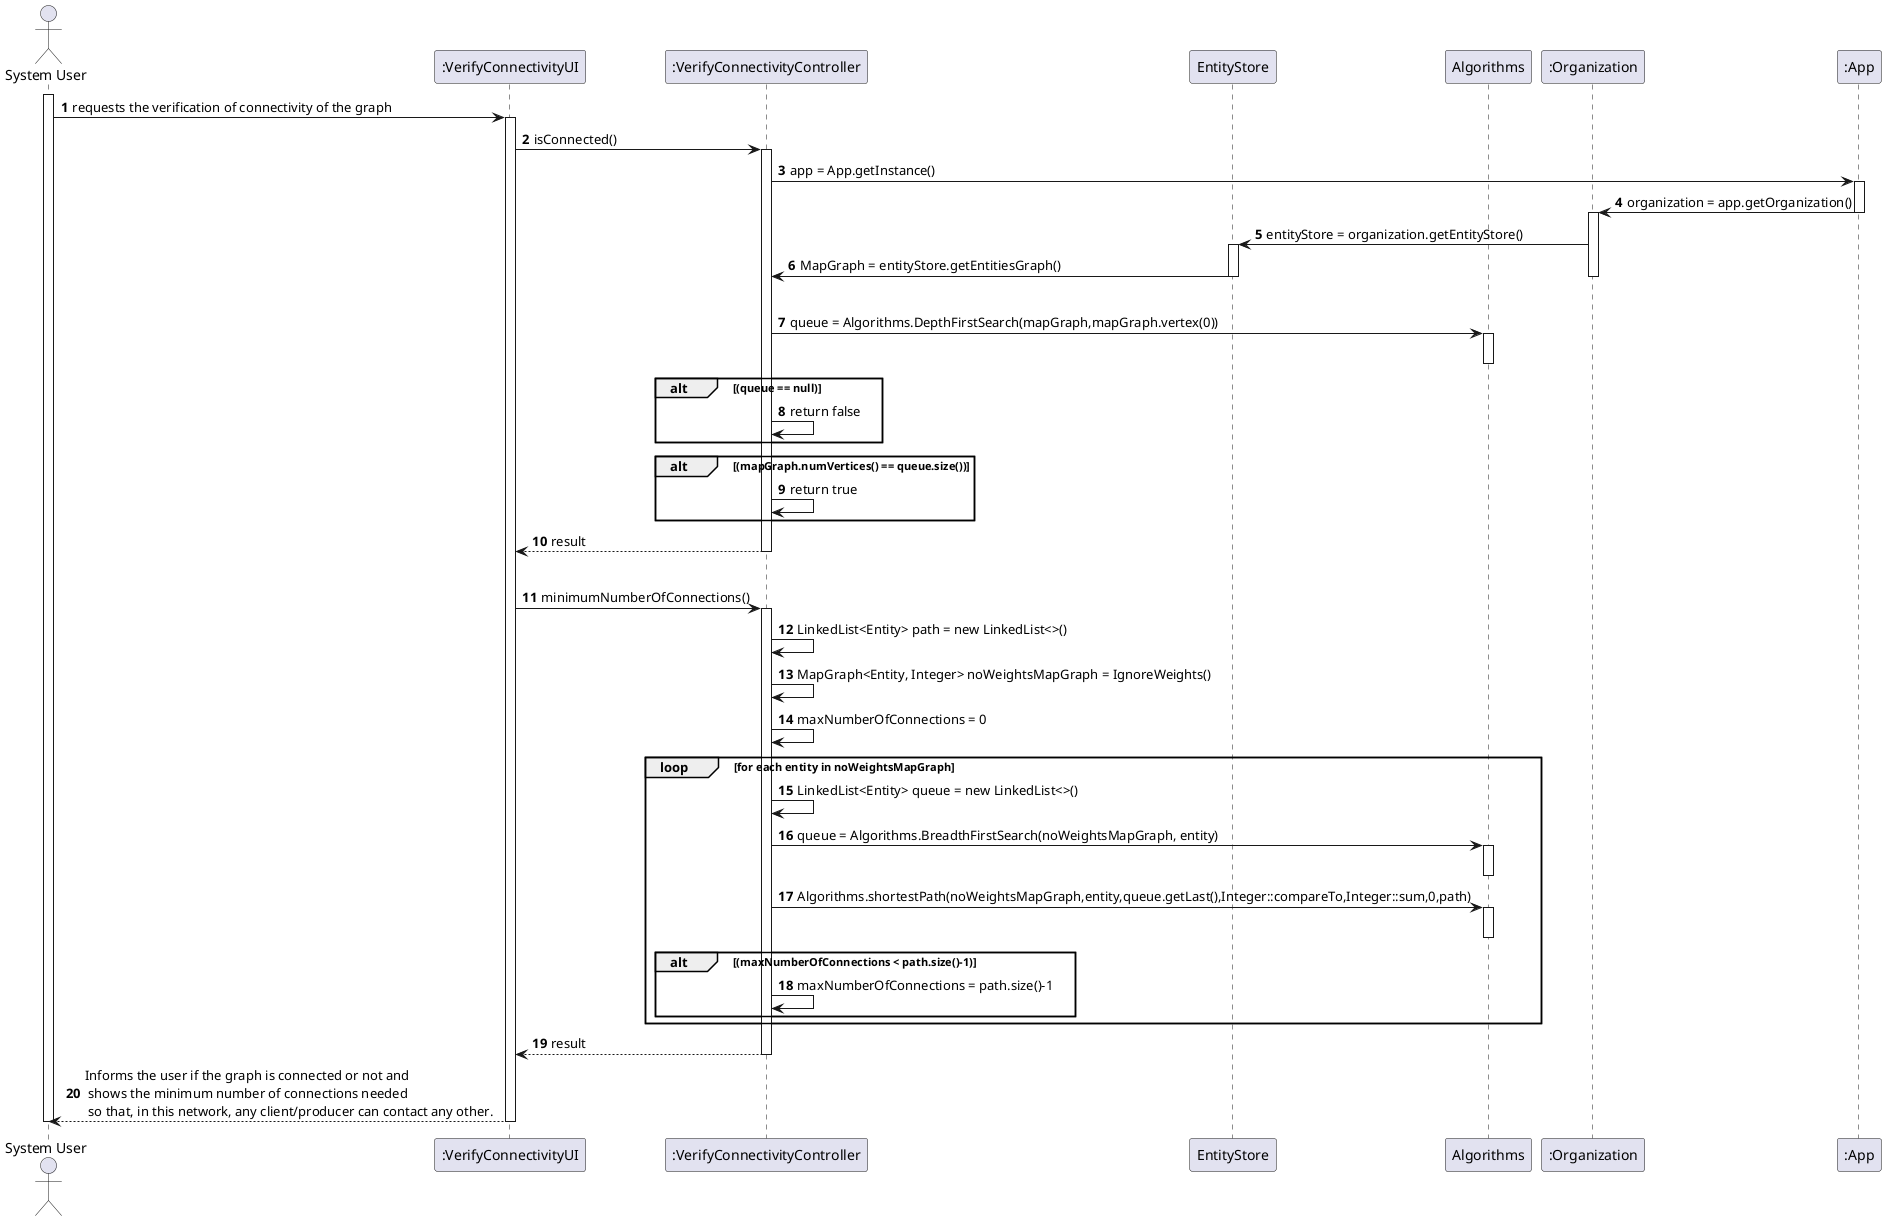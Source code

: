 @startuml
autonumber
'hide footbox
actor "System User" as ADM

participant ":VerifyConnectivityUI" as UI
participant ":VerifyConnectivityController" as CTRL
participant "EntityStore" as EST
participant "Algorithms" as ALG
participant ":Organization" as organization
participant ":App" as app

activate ADM

ADM -> UI : requests the verification of connectivity of the graph
activate UI
UI -> CTRL : isConnected()
activate CTRL

CTRL -> app : app = App.getInstance()
activate app
app -> organization : organization = app.getOrganization()
deactivate app
activate organization
organization -> EST : entityStore = organization.getEntityStore()
activate EST
EST -> CTRL : MapGraph = entityStore.getEntitiesGraph()
deactivate EST
deactivate organization
|||
CTRL -> ALG : queue = Algorithms.DepthFirstSearch(mapGraph,mapGraph.vertex(0))
activate ALG
deactivate ALG

alt (queue == null)
   CTRL -> CTRL : return false
end
alt (mapGraph.numVertices() == queue.size())
   CTRL -> CTRL : return true
end
CTRL --> UI : result
deactivate CTRL
|||



UI -> CTRL : minimumNumberOfConnections()
activate CTRL
CTRL -> CTRL : LinkedList<Entity> path = new LinkedList<>()
CTRL -> CTRL : MapGraph<Entity, Integer> noWeightsMapGraph = IgnoreWeights()
CTRL -> CTRL : maxNumberOfConnections = 0
loop for each entity in noWeightsMapGraph
   CTRL -> CTRL : LinkedList<Entity> queue = new LinkedList<>()
   CTRL -> ALG :  queue = Algorithms.BreadthFirstSearch(noWeightsMapGraph, entity)
   activate ALG
   deactivate ALG
   CTRL -> ALG : Algorithms.shortestPath(noWeightsMapGraph,entity,queue.getLast(),Integer::compareTo,Integer::sum,0,path)
   activate ALG
   deactivate ALG
   alt (maxNumberOfConnections < path.size()-1)
      CTRL -> CTRL : maxNumberOfConnections = path.size()-1
   end
end
CTRL --> UI : result
deactivate CTRL

UI --> ADM : Informs the user if the graph is connected or not and \n shows the minimum number of connections needed \n so that, in this network, any client/producer can contact any other.
deactivate UI
deactivate ADM

@enduml